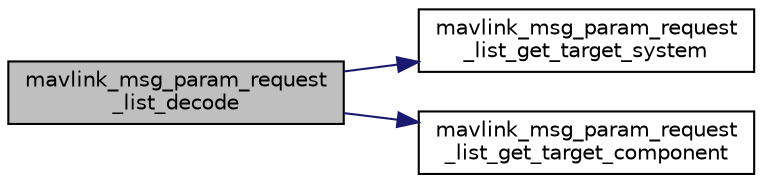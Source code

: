 digraph "mavlink_msg_param_request_list_decode"
{
 // INTERACTIVE_SVG=YES
  edge [fontname="Helvetica",fontsize="10",labelfontname="Helvetica",labelfontsize="10"];
  node [fontname="Helvetica",fontsize="10",shape=record];
  rankdir="LR";
  Node1 [label="mavlink_msg_param_request\l_list_decode",height=0.2,width=0.4,color="black", fillcolor="grey75", style="filled" fontcolor="black"];
  Node1 -> Node2 [color="midnightblue",fontsize="10",style="solid",fontname="Helvetica"];
  Node2 [label="mavlink_msg_param_request\l_list_get_target_system",height=0.2,width=0.4,color="black", fillcolor="white", style="filled",URL="$v0_89_2common_2mavlink__msg__param__request__list_8h.html#a375108340a4c741a85d65fbb9e7ee31d",tooltip="Send a param_request_list message. "];
  Node1 -> Node3 [color="midnightblue",fontsize="10",style="solid",fontname="Helvetica"];
  Node3 [label="mavlink_msg_param_request\l_list_get_target_component",height=0.2,width=0.4,color="black", fillcolor="white", style="filled",URL="$v0_89_2common_2mavlink__msg__param__request__list_8h.html#aceb0279028acc3383f70b071df862d53",tooltip="Get field target_component from param_request_list message. "];
}
